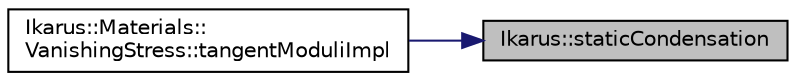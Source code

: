digraph "Ikarus::staticCondensation"
{
 // LATEX_PDF_SIZE
  edge [fontname="Helvetica",fontsize="10",labelfontname="Helvetica",labelfontsize="10"];
  node [fontname="Helvetica",fontsize="10",shape=record];
  rankdir="RL";
  Node1 [label="Ikarus::staticCondensation",height=0.2,width=0.4,color="black", fillcolor="grey75", style="filled", fontcolor="black",tooltip="Performs static condensation on a square matrix."];
  Node1 -> Node2 [dir="back",color="midnightblue",fontsize="10",style="solid"];
  Node2 [label="Ikarus::Materials::\lVanishingStress::tangentModuliImpl",height=0.2,width=0.4,color="black", fillcolor="white", style="filled",URL="$a01642.html#a0ebefbbf6effdedcf7ce4238d5079394",tooltip="Computes the tangent moduli for the VanishingStress material."];
}
